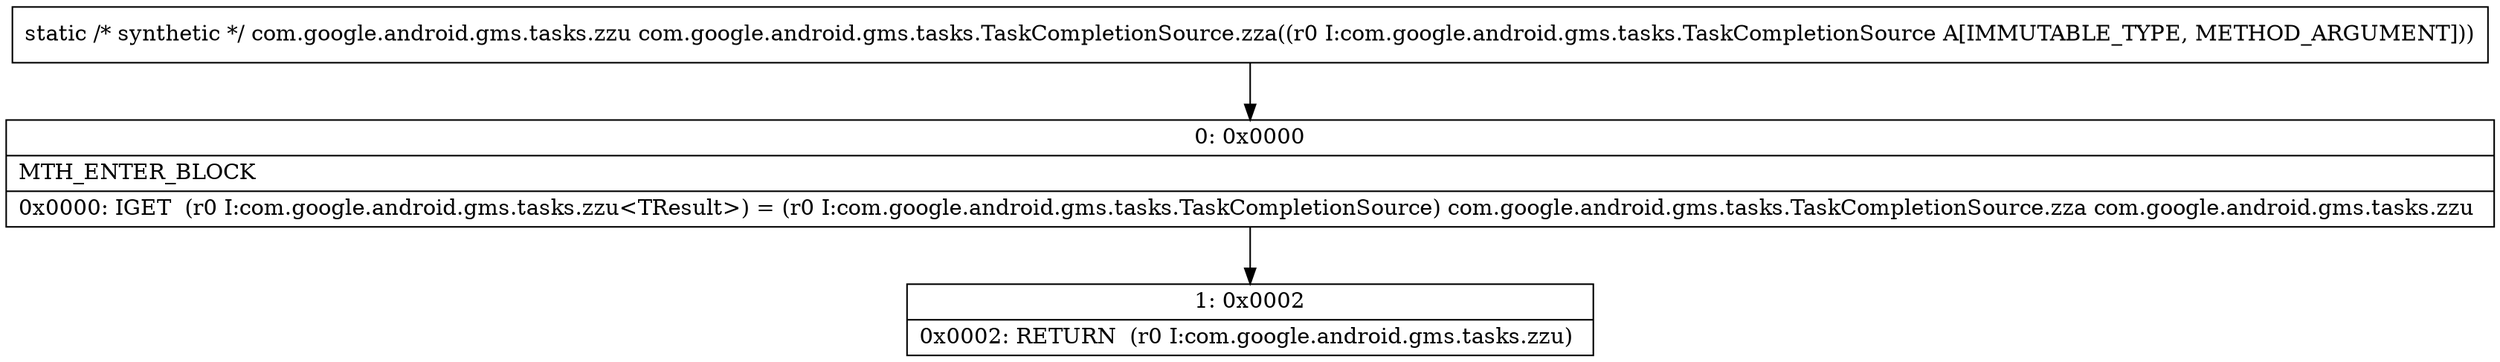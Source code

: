 digraph "CFG forcom.google.android.gms.tasks.TaskCompletionSource.zza(Lcom\/google\/android\/gms\/tasks\/TaskCompletionSource;)Lcom\/google\/android\/gms\/tasks\/zzu;" {
Node_0 [shape=record,label="{0\:\ 0x0000|MTH_ENTER_BLOCK\l|0x0000: IGET  (r0 I:com.google.android.gms.tasks.zzu\<TResult\>) = (r0 I:com.google.android.gms.tasks.TaskCompletionSource) com.google.android.gms.tasks.TaskCompletionSource.zza com.google.android.gms.tasks.zzu \l}"];
Node_1 [shape=record,label="{1\:\ 0x0002|0x0002: RETURN  (r0 I:com.google.android.gms.tasks.zzu) \l}"];
MethodNode[shape=record,label="{static \/* synthetic *\/ com.google.android.gms.tasks.zzu com.google.android.gms.tasks.TaskCompletionSource.zza((r0 I:com.google.android.gms.tasks.TaskCompletionSource A[IMMUTABLE_TYPE, METHOD_ARGUMENT])) }"];
MethodNode -> Node_0;
Node_0 -> Node_1;
}

